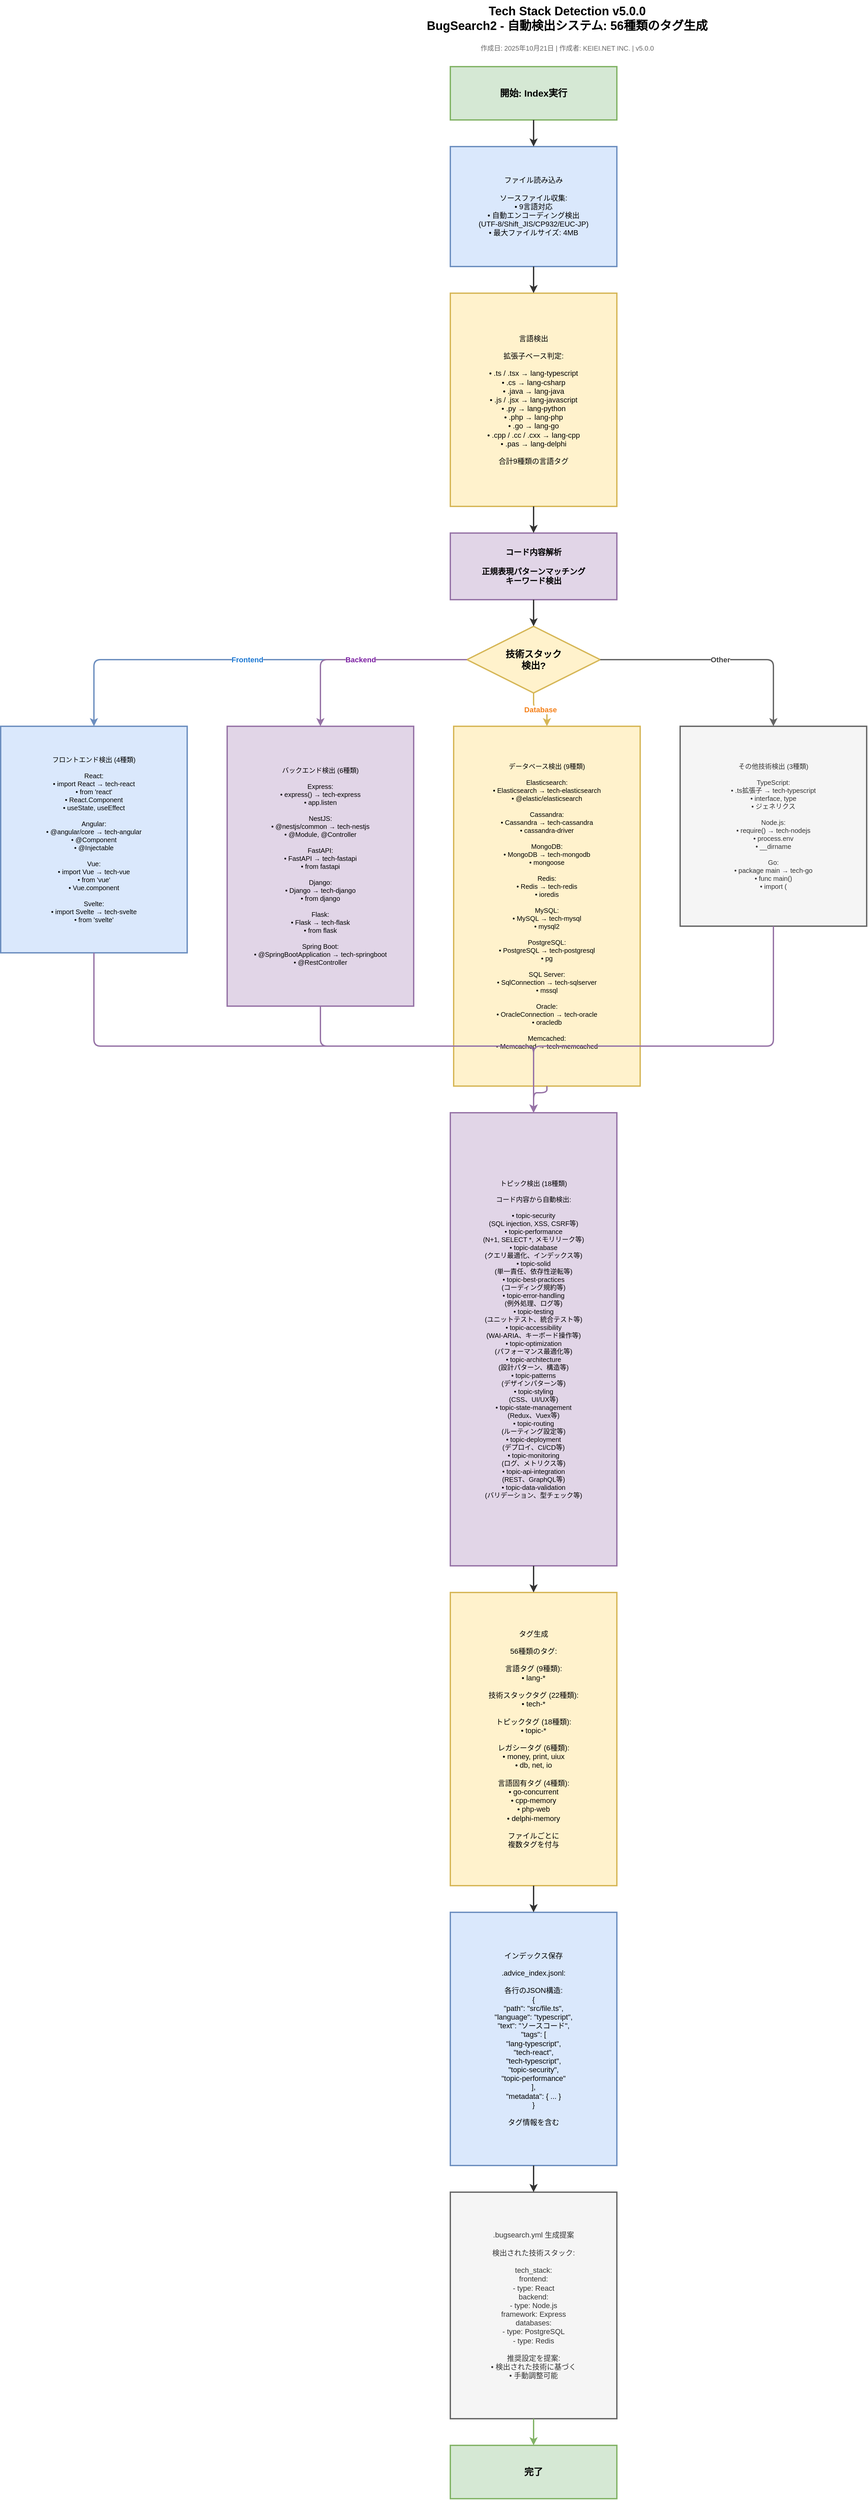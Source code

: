 <?xml version="1.0" encoding="UTF-8"?>
<mxfile type="device">
  <diagram name="Tech Stack Detection v5.0.0">
    <mxGraphModel dx="2200" dy="1300" grid="1" gridSize="10" background="#ffffff">
      <root>
        <mxCell id="0" />
        <mxCell id="1" parent="0" />

        <!-- タイトル -->
        <mxCell id="title" value="Tech Stack Detection v5.0.0&#xa;BugSearch2 - 自動検出システム: 56種類のタグ生成" style="text;html=1;fontSize=18;fontStyle=1;fontColor=#000000;align=center" vertex="1" parent="1">
          <mxGeometry x="700" y="30" width="700" height="60" as="geometry" />
        </mxCell>

        <!-- メタデータ -->
        <mxCell id="metadata" value="作成日: 2025年10月21日 | 作成者: KEIEI.NET INC. | v5.0.0" style="text;html=1;fontSize=10;fontColor=#666666;align=center" vertex="1" parent="1">
          <mxGeometry x="700" y="90" width="700" height="20" as="geometry" />
        </mxCell>

        <!-- 開始ノード -->
        <mxCell id="start" value="開始: Index実行" style="rounded=0;whiteSpace=wrap;html=1;spacing=10;spacingTop=10;spacingLeft=10;spacingRight=10;spacingBottom=10;fillColor=#d5e8d4;strokeColor=#82b366;fontColor=#000000;strokeWidth=2;fontSize=14;fontStyle=1" vertex="1" parent="1">
          <mxGeometry x="875" y="130" width="250" height="80" as="geometry" />
        </mxCell>

        <!-- ファイル読み込み -->
        <mxCell id="read_files" value="ファイル読み込み&#xa;&#xa;ソースファイル収集:&#xa;• 9言語対応&#xa;• 自動エンコーディング検出&#xa;  (UTF-8/Shift_JIS/CP932/EUC-JP)&#xa;• 最大ファイルサイズ: 4MB" style="rounded=0;whiteSpace=wrap;html=1;spacing=10;spacingTop=10;spacingLeft=10;spacingRight=10;spacingBottom=10;fillColor=#dae8fc;strokeColor=#6c8ebf;fontColor=#000000;strokeWidth=2;fontSize=11" vertex="1" parent="1">
          <mxGeometry x="875" y="250" width="250" height="180" as="geometry" />
        </mxCell>

        <!-- 言語検出 -->
        <mxCell id="lang_detect" value="言語検出&#xa;&#xa;拡張子ベース判定:&#xa;&#xa;• .ts / .tsx → lang-typescript&#xa;• .cs → lang-csharp&#xa;• .java → lang-java&#xa;• .js / .jsx → lang-javascript&#xa;• .py → lang-python&#xa;• .php → lang-php&#xa;• .go → lang-go&#xa;• .cpp / .cc / .cxx → lang-cpp&#xa;• .pas → lang-delphi&#xa;&#xa;合計9種類の言語タグ" style="rounded=0;whiteSpace=wrap;html=1;spacing=10;spacingTop=10;spacingLeft=10;spacingRight=10;spacingBottom=10;fillColor=#fff2cc;strokeColor=#d6b656;fontColor=#000000;strokeWidth=2;fontSize=11" vertex="1" parent="1">
          <mxGeometry x="875" y="470" width="250" height="320" as="geometry" />
        </mxCell>

        <!-- コード内容解析 -->
        <mxCell id="code_analysis" value="コード内容解析&#xa;&#xa;正規表現パターンマッチング&#xa;キーワード検出" style="rounded=0;whiteSpace=wrap;html=1;spacing=10;spacingTop=10;spacingLeft=10;spacingRight=10;spacingBottom=10;fillColor=#e1d5e7;strokeColor=#9673a6;fontColor=#000000;strokeWidth=2;fontSize=12;fontStyle=1" vertex="1" parent="1">
          <mxGeometry x="875" y="830" width="250" height="100" as="geometry" />
        </mxCell>

        <!-- 技術検出分岐 -->
        <mxCell id="tech_branch" value="技術スタック&#xa;検出?" style="rhombus;whiteSpace=wrap;html=1;spacing=10;fillColor=#fff2cc;strokeColor=#d6b656;fontColor=#000000;strokeWidth=2;fontSize=14;fontStyle=1" vertex="1" parent="1">
          <mxGeometry x="900" y="970" width="200" height="100" as="geometry" />
        </mxCell>

        <!-- フロントエンド検出 -->
        <mxCell id="frontend_detect" value="フロントエンド検出 (4種類)&#xa;&#xa;React:&#xa;• import React → tech-react&#xa;• from &apos;react&apos;&#xa;• React.Component&#xa;• useState, useEffect&#xa;&#xa;Angular:&#xa;• @angular/core → tech-angular&#xa;• @Component&#xa;• @Injectable&#xa;&#xa;Vue:&#xa;• import Vue → tech-vue&#xa;• from &apos;vue&apos;&#xa;• Vue.component&#xa;&#xa;Svelte:&#xa;• import Svelte → tech-svelte&#xa;• from &apos;svelte&apos;" style="rounded=0;whiteSpace=wrap;html=1;spacing=10;spacingTop=10;spacingLeft=10;spacingRight=10;spacingBottom=10;fillColor=#dae8fc;strokeColor=#6c8ebf;fontColor=#000000;strokeWidth=2;fontSize=10" vertex="1" parent="1">
          <mxGeometry x="200" y="1120" width="280" height="340" as="geometry" />
        </mxCell>

        <!-- バックエンド検出 -->
        <mxCell id="backend_detect" value="バックエンド検出 (6種類)&#xa;&#xa;Express:&#xa;• express() → tech-express&#xa;• app.listen&#xa;&#xa;NestJS:&#xa;• @nestjs/common → tech-nestjs&#xa;• @Module, @Controller&#xa;&#xa;FastAPI:&#xa;• FastAPI → tech-fastapi&#xa;• from fastapi&#xa;&#xa;Django:&#xa;• Django → tech-django&#xa;• from django&#xa;&#xa;Flask:&#xa;• Flask → tech-flask&#xa;• from flask&#xa;&#xa;Spring Boot:&#xa;• @SpringBootApplication → tech-springboot&#xa;• @RestController" style="rounded=0;whiteSpace=wrap;html=1;spacing=10;spacingTop=10;spacingLeft=10;spacingRight=10;spacingBottom=10;fillColor=#e1d5e7;strokeColor=#9673a6;fontColor=#000000;strokeWidth=2;fontSize=10" vertex="1" parent="1">
          <mxGeometry x="540" y="1120" width="280" height="420" as="geometry" />
        </mxCell>

        <!-- データベース検出 -->
        <mxCell id="database_detect" value="データベース検出 (9種類)&#xa;&#xa;Elasticsearch:&#xa;• Elasticsearch → tech-elasticsearch&#xa;• @elastic/elasticsearch&#xa;&#xa;Cassandra:&#xa;• Cassandra → tech-cassandra&#xa;• cassandra-driver&#xa;&#xa;MongoDB:&#xa;• MongoDB → tech-mongodb&#xa;• mongoose&#xa;&#xa;Redis:&#xa;• Redis → tech-redis&#xa;• ioredis&#xa;&#xa;MySQL:&#xa;• MySQL → tech-mysql&#xa;• mysql2&#xa;&#xa;PostgreSQL:&#xa;• PostgreSQL → tech-postgresql&#xa;• pg&#xa;&#xa;SQL Server:&#xa;• SqlConnection → tech-sqlserver&#xa;• mssql&#xa;&#xa;Oracle:&#xa;• OracleConnection → tech-oracle&#xa;• oracledb&#xa;&#xa;Memcached:&#xa;• Memcached → tech-memcached" style="rounded=0;whiteSpace=wrap;html=1;spacing=10;spacingTop=10;spacingLeft=10;spacingRight=10;spacingBottom=10;fillColor=#fff2cc;strokeColor=#d6b656;fontColor=#000000;strokeWidth=2;fontSize=10" vertex="1" parent="1">
          <mxGeometry x="880" y="1120" width="280" height="540" as="geometry" />
        </mxCell>

        <!-- その他技術検出 -->
        <mxCell id="other_detect" value="その他技術検出 (3種類)&#xa;&#xa;TypeScript:&#xa;• .ts拡張子 → tech-typescript&#xa;• interface, type&#xa;• &lt;T&gt; ジェネリクス&#xa;&#xa;Node.js:&#xa;• require() → tech-nodejs&#xa;• process.env&#xa;• __dirname&#xa;&#xa;Go:&#xa;• package main → tech-go&#xa;• func main()&#xa;• import (" style="rounded=0;whiteSpace=wrap;html=1;spacing=10;spacingTop=10;spacingLeft=10;spacingRight=10;spacingBottom=10;fillColor=#f5f5f5;strokeColor=#666666;fontColor=#333333;strokeWidth=2;fontSize=10" vertex="1" parent="1">
          <mxGeometry x="1220" y="1120" width="280" height="300" as="geometry" />
        </mxCell>

        <!-- トピック検出 -->
        <mxCell id="topic_detect" value="トピック検出 (18種類)&#xa;&#xa;コード内容から自動検出:&#xa;&#xa;• topic-security&#xa;  (SQL injection, XSS, CSRF等)&#xa;• topic-performance&#xa;  (N+1, SELECT *, メモリリーク等)&#xa;• topic-database&#xa;  (クエリ最適化、インデックス等)&#xa;• topic-solid&#xa;  (単一責任、依存性逆転等)&#xa;• topic-best-practices&#xa;  (コーディング規約等)&#xa;• topic-error-handling&#xa;  (例外処理、ログ等)&#xa;• topic-testing&#xa;  (ユニットテスト、統合テスト等)&#xa;• topic-accessibility&#xa;  (WAI-ARIA、キーボード操作等)&#xa;• topic-optimization&#xa;  (パフォーマンス最適化等)&#xa;• topic-architecture&#xa;  (設計パターン、構造等)&#xa;• topic-patterns&#xa;  (デザインパターン等)&#xa;• topic-styling&#xa;  (CSS、UI/UX等)&#xa;• topic-state-management&#xa;  (Redux、Vuex等)&#xa;• topic-routing&#xa;  (ルーティング設定等)&#xa;• topic-deployment&#xa;  (デプロイ、CI/CD等)&#xa;• topic-monitoring&#xa;  (ログ、メトリクス等)&#xa;• topic-api-integration&#xa;  (REST、GraphQL等)&#xa;• topic-data-validation&#xa;  (バリデーション、型チェック等)" style="rounded=0;whiteSpace=wrap;html=1;spacing=10;spacingTop=10;spacingLeft=10;spacingRight=10;spacingBottom=10;fillColor=#e1d5e7;strokeColor=#9673a6;fontColor=#000000;strokeWidth=2;fontSize=10" vertex="1" parent="1">
          <mxGeometry x="875" y="1700" width="250" height="680" as="geometry" />
        </mxCell>

        <!-- タグ生成 -->
        <mxCell id="tag_generation" value="タグ生成&#xa;&#xa;56種類のタグ:&#xa;&#xa;言語タグ (9種類):&#xa;• lang-*&#xa;&#xa;技術スタックタグ (22種類):&#xa;• tech-*&#xa;&#xa;トピックタグ (18種類):&#xa;• topic-*&#xa;&#xa;レガシータグ (6種類):&#xa;• money, print, uiux&#xa;• db, net, io&#xa;&#xa;言語固有タグ (4種類):&#xa;• go-concurrent&#xa;• cpp-memory&#xa;• php-web&#xa;• delphi-memory&#xa;&#xa;ファイルごとに&#xa;複数タグを付与" style="rounded=0;whiteSpace=wrap;html=1;spacing=10;spacingTop=10;spacingLeft=10;spacingRight=10;spacingBottom=10;fillColor=#fff2cc;strokeColor=#d6b656;fontColor=#000000;strokeWidth=2;fontSize=11" vertex="1" parent="1">
          <mxGeometry x="875" y="2420" width="250" height="440" as="geometry" />
        </mxCell>

        <!-- インデックス保存 -->
        <mxCell id="save_index" value="インデックス保存&#xa;&#xa;.advice_index.jsonl:&#xa;&#xa;各行のJSON構造:&#xa;{&#xa;  &quot;path&quot;: &quot;src/file.ts&quot;,&#xa;  &quot;language&quot;: &quot;typescript&quot;,&#xa;  &quot;text&quot;: &quot;ソースコード&quot;,&#xa;  &quot;tags&quot;: [&#xa;    &quot;lang-typescript&quot;,&#xa;    &quot;tech-react&quot;,&#xa;    &quot;tech-typescript&quot;,&#xa;    &quot;topic-security&quot;,&#xa;    &quot;topic-performance&quot;&#xa;  ],&#xa;  &quot;metadata&quot;: { ... }&#xa;}&#xa;&#xa;タグ情報を含む" style="rounded=0;whiteSpace=wrap;html=1;spacing=10;spacingTop=10;spacingLeft=10;spacingRight=10;spacingBottom=10;fillColor=#dae8fc;strokeColor=#6c8ebf;fontColor=#000000;strokeWidth=2;fontSize=11" vertex="1" parent="1">
          <mxGeometry x="875" y="2900" width="250" height="380" as="geometry" />
        </mxCell>

        <!-- .bugsearch.yml 生成提案 -->
        <mxCell id="config_suggest" value=".bugsearch.yml 生成提案&#xa;&#xa;検出された技術スタック:&#xa;&#xa;tech_stack:&#xa;  frontend:&#xa;    - type: React&#xa;  backend:&#xa;    - type: Node.js&#xa;      framework: Express&#xa;  databases:&#xa;    - type: PostgreSQL&#xa;    - type: Redis&#xa;&#xa;推奨設定を提案:&#xa;• 検出された技術に基づく&#xa;• 手動調整可能" style="rounded=0;whiteSpace=wrap;html=1;spacing=10;spacingTop=10;spacingLeft=10;spacingRight=10;spacingBottom=10;fillColor=#f5f5f5;strokeColor=#666666;fontColor=#333333;strokeWidth=2;fontSize=11" vertex="1" parent="1">
          <mxGeometry x="875" y="3320" width="250" height="340" as="geometry" />
        </mxCell>

        <!-- 完了 -->
        <mxCell id="complete" value="完了" style="rounded=0;whiteSpace=wrap;html=1;spacing=10;spacingTop=10;spacingLeft=10;spacingRight=10;spacingBottom=10;fillColor=#d5e8d4;strokeColor=#82b366;fontColor=#000000;strokeWidth=2;fontSize=14;fontStyle=1" vertex="1" parent="1">
          <mxGeometry x="875" y="3700" width="250" height="80" as="geometry" />
        </mxCell>

        <!-- 接続線 -->
        <mxCell id="flow1" value="" style="endArrow=classic;html=1;strokeColor=#333333;strokeWidth=2;edgeStyle=orthogonalEdgeStyle" edge="1" parent="1" source="start" target="read_files">
          <mxGeometry relative="1" as="geometry" />
        </mxCell>

        <mxCell id="flow2" value="" style="endArrow=classic;html=1;strokeColor=#333333;strokeWidth=2;edgeStyle=orthogonalEdgeStyle" edge="1" parent="1" source="read_files" target="lang_detect">
          <mxGeometry relative="1" as="geometry" />
        </mxCell>

        <mxCell id="flow3" value="" style="endArrow=classic;html=1;strokeColor=#333333;strokeWidth=2;edgeStyle=orthogonalEdgeStyle" edge="1" parent="1" source="lang_detect" target="code_analysis">
          <mxGeometry relative="1" as="geometry" />
        </mxCell>

        <mxCell id="flow4" value="" style="endArrow=classic;html=1;strokeColor=#333333;strokeWidth=2;edgeStyle=orthogonalEdgeStyle" edge="1" parent="1" source="code_analysis" target="tech_branch">
          <mxGeometry relative="1" as="geometry" />
        </mxCell>

        <!-- 技術検出分岐線 -->
        <mxCell id="flow_frontend" value="Frontend" style="endArrow=classic;html=1;strokeColor=#6c8ebf;strokeWidth=2;fontColor=#1976d2;fontSize=11;fontStyle=1;labelBackgroundColor=#FFFFFF;labelBorderColor=none;edgeStyle=orthogonalEdgeStyle" edge="1" parent="1" source="tech_branch" target="frontend_detect">
          <mxGeometry relative="1" as="geometry">
            <Array as="points">
              <mxPoint x="340" y="1020" />
            </Array>
          </mxGeometry>
        </mxCell>

        <mxCell id="flow_backend" value="Backend" style="endArrow=classic;html=1;strokeColor=#9673a6;strokeWidth=2;fontColor=#7b1fa2;fontSize=11;fontStyle=1;labelBackgroundColor=#FFFFFF;labelBorderColor=none;edgeStyle=orthogonalEdgeStyle" edge="1" parent="1" source="tech_branch" target="backend_detect">
          <mxGeometry relative="1" as="geometry">
            <Array as="points">
              <mxPoint x="680" y="1020" />
            </Array>
          </mxGeometry>
        </mxCell>

        <mxCell id="flow_database" value="Database" style="endArrow=classic;html=1;strokeColor=#d6b656;strokeWidth=2;fontColor=#f57f17;fontSize=11;fontStyle=1;labelBackgroundColor=#FFFFFF;labelBorderColor=none;edgeStyle=orthogonalEdgeStyle" edge="1" parent="1" source="tech_branch" target="database_detect">
          <mxGeometry relative="1" as="geometry" />
        </mxCell>

        <mxCell id="flow_other" value="Other" style="endArrow=classic;html=1;strokeColor=#666666;strokeWidth=2;fontColor=#424242;fontSize=11;fontStyle=1;labelBackgroundColor=#FFFFFF;labelBorderColor=none;edgeStyle=orthogonalEdgeStyle" edge="1" parent="1" source="tech_branch" target="other_detect">
          <mxGeometry relative="1" as="geometry">
            <Array as="points">
              <mxPoint x="1360" y="1020" />
            </Array>
          </mxGeometry>
        </mxCell>

        <!-- 合流線 -->
        <mxCell id="flow_merge1" value="" style="endArrow=classic;html=1;strokeColor=#9673a6;strokeWidth=2;edgeStyle=orthogonalEdgeStyle" edge="1" parent="1" source="frontend_detect" target="topic_detect">
          <mxGeometry relative="1" as="geometry">
            <Array as="points">
              <mxPoint x="340" y="1600" />
              <mxPoint x="1000" y="1600" />
            </Array>
          </mxGeometry>
        </mxCell>

        <mxCell id="flow_merge2" value="" style="endArrow=classic;html=1;strokeColor=#9673a6;strokeWidth=2;edgeStyle=orthogonalEdgeStyle" edge="1" parent="1" source="backend_detect" target="topic_detect">
          <mxGeometry relative="1" as="geometry">
            <Array as="points">
              <mxPoint x="680" y="1600" />
              <mxPoint x="1000" y="1600" />
            </Array>
          </mxGeometry>
        </mxCell>

        <mxCell id="flow_merge3" value="" style="endArrow=classic;html=1;strokeColor=#9673a6;strokeWidth=2;edgeStyle=orthogonalEdgeStyle" edge="1" parent="1" source="database_detect" target="topic_detect">
          <mxGeometry relative="1" as="geometry">
            <Array as="points">
              <mxPoint x="1020" y="1670" />
            </Array>
          </mxGeometry>
        </mxCell>

        <mxCell id="flow_merge4" value="" style="endArrow=classic;html=1;strokeColor=#9673a6;strokeWidth=2;edgeStyle=orthogonalEdgeStyle" edge="1" parent="1" source="other_detect" target="topic_detect">
          <mxGeometry relative="1" as="geometry">
            <Array as="points">
              <mxPoint x="1360" y="1600" />
              <mxPoint x="1000" y="1600" />
            </Array>
          </mxGeometry>
        </mxCell>

        <mxCell id="flow5" value="" style="endArrow=classic;html=1;strokeColor=#333333;strokeWidth=2;edgeStyle=orthogonalEdgeStyle" edge="1" parent="1" source="topic_detect" target="tag_generation">
          <mxGeometry relative="1" as="geometry" />
        </mxCell>

        <mxCell id="flow6" value="" style="endArrow=classic;html=1;strokeColor=#333333;strokeWidth=2;edgeStyle=orthogonalEdgeStyle" edge="1" parent="1" source="tag_generation" target="save_index">
          <mxGeometry relative="1" as="geometry" />
        </mxCell>

        <mxCell id="flow7" value="" style="endArrow=classic;html=1;strokeColor=#333333;strokeWidth=2;edgeStyle=orthogonalEdgeStyle" edge="1" parent="1" source="save_index" target="config_suggest">
          <mxGeometry relative="1" as="geometry" />
        </mxCell>

        <mxCell id="flow8" value="" style="endArrow=classic;html=1;strokeColor=#82b366;strokeWidth=2;edgeStyle=orthogonalEdgeStyle" edge="1" parent="1" source="config_suggest" target="complete">
          <mxGeometry relative="1" as="geometry" />
        </mxCell>

      </root>
    </mxGraphModel>
  </diagram>
</mxfile>
